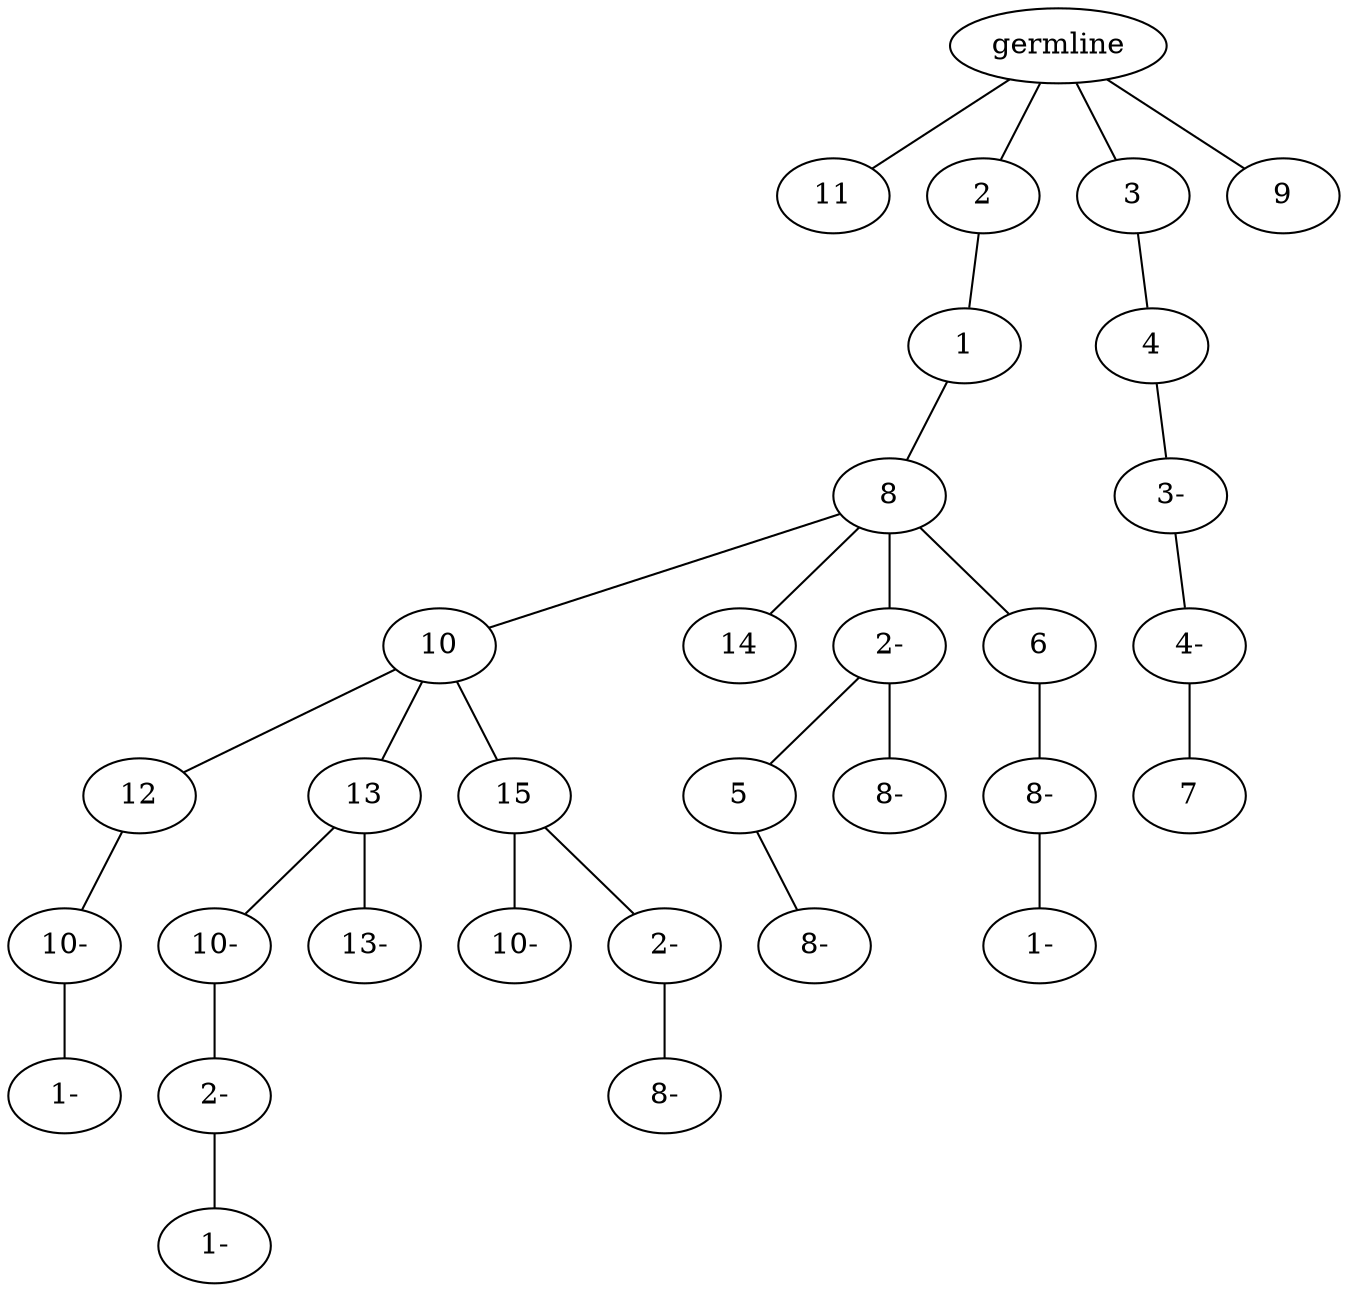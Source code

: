 graph tree {
    "140233243098416" [label="germline"];
    "140233243097360" [label="11"];
    "140233243098704" [label="2"];
    "140233243081264" [label="1"];
    "140233243082320" [label="8"];
    "140233243080832" [label="10"];
    "140233243538192" [label="12"];
    "140233243488320" [label="10-"];
    "140233243490480" [label="1-"];
    "140233243541360" [label="13"];
    "140233243488656" [label="10-"];
    "140233243490096" [label="2-"];
    "140233243404320" [label="1-"];
    "140233243489616" [label="13-"];
    "140233243489040" [label="15"];
    "140233243490384" [label="10-"];
    "140233243489424" [label="2-"];
    "140233243405184" [label="8-"];
    "140233243079152" [label="14"];
    "140233243537904" [label="2-"];
    "140233243404560" [label="5"];
    "140233243098224" [label="8-"];
    "140233243403360" [label="8-"];
    "140233243540976" [label="6"];
    "140233243405952" [label="8-"];
    "140233243403456" [label="1-"];
    "140233243540064" [label="3"];
    "140233243080784" [label="4"];
    "140233243080304" [label="3-"];
    "140233243404656" [label="4-"];
    "140233243403888" [label="7"];
    "140233243538240" [label="9"];
    "140233243098416" -- "140233243097360";
    "140233243098416" -- "140233243098704";
    "140233243098416" -- "140233243540064";
    "140233243098416" -- "140233243538240";
    "140233243098704" -- "140233243081264";
    "140233243081264" -- "140233243082320";
    "140233243082320" -- "140233243080832";
    "140233243082320" -- "140233243079152";
    "140233243082320" -- "140233243537904";
    "140233243082320" -- "140233243540976";
    "140233243080832" -- "140233243538192";
    "140233243080832" -- "140233243541360";
    "140233243080832" -- "140233243489040";
    "140233243538192" -- "140233243488320";
    "140233243488320" -- "140233243490480";
    "140233243541360" -- "140233243488656";
    "140233243541360" -- "140233243489616";
    "140233243488656" -- "140233243490096";
    "140233243490096" -- "140233243404320";
    "140233243489040" -- "140233243490384";
    "140233243489040" -- "140233243489424";
    "140233243489424" -- "140233243405184";
    "140233243537904" -- "140233243404560";
    "140233243537904" -- "140233243403360";
    "140233243404560" -- "140233243098224";
    "140233243540976" -- "140233243405952";
    "140233243405952" -- "140233243403456";
    "140233243540064" -- "140233243080784";
    "140233243080784" -- "140233243080304";
    "140233243080304" -- "140233243404656";
    "140233243404656" -- "140233243403888";
}
